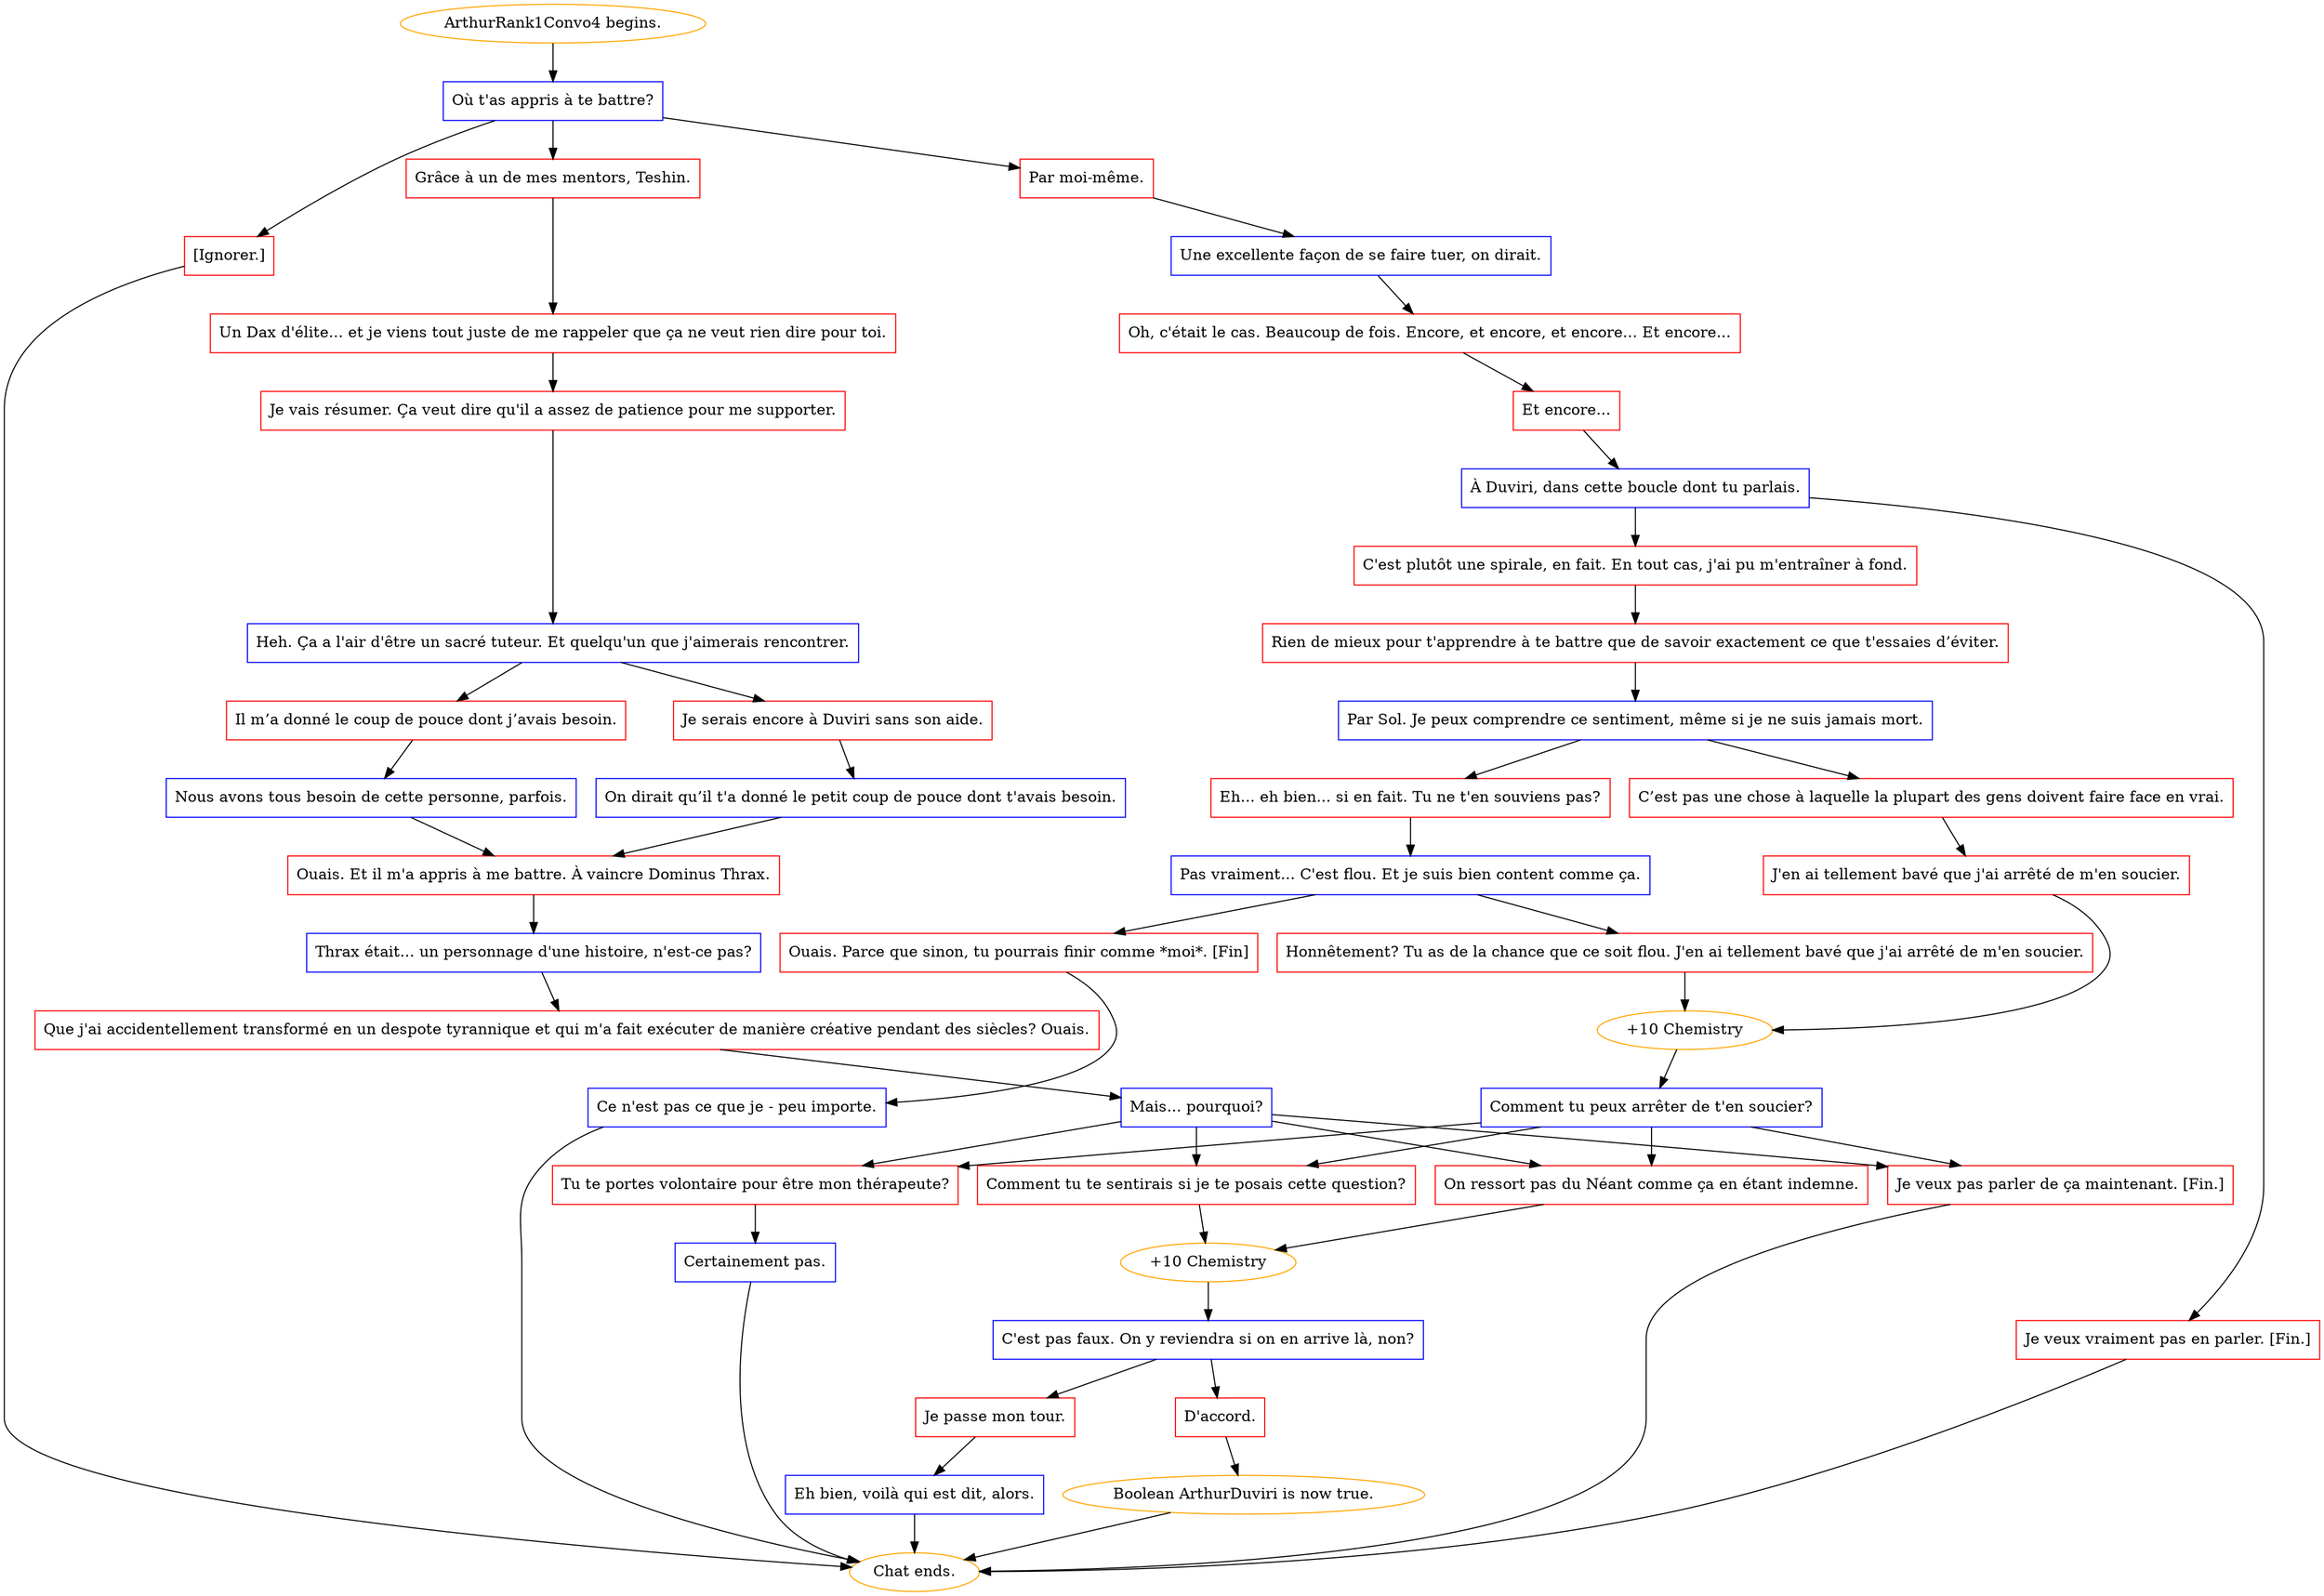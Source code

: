 digraph {
	"ArthurRank1Convo4 begins." [color=orange];
		"ArthurRank1Convo4 begins." -> j1215311533;
	j1215311533 [label="Où t'as appris à te battre?",shape=box,color=blue];
		j1215311533 -> j967190489;
		j1215311533 -> j788425135;
		j1215311533 -> j4177999804;
	j967190489 [label="Par moi-même.",shape=box,color=red];
		j967190489 -> j100539358;
	j788425135 [label="Grâce à un de mes mentors, Teshin.",shape=box,color=red];
		j788425135 -> j2863389209;
	j4177999804 [label="[Ignorer.]",shape=box,color=red];
		j4177999804 -> "Chat ends.";
	j100539358 [label="Une excellente façon de se faire tuer, on dirait.",shape=box,color=blue];
		j100539358 -> j4263384624;
	j2863389209 [label="Un Dax d'élite... et je viens tout juste de me rappeler que ça ne veut rien dire pour toi.",shape=box,color=red];
		j2863389209 -> j1051042720;
	"Chat ends." [color=orange];
	j4263384624 [label="Oh, c'était le cas. Beaucoup de fois. Encore, et encore, et encore... Et encore...",shape=box,color=red];
		j4263384624 -> j2612058865;
	j1051042720 [label="Je vais résumer. Ça veut dire qu'il a assez de patience pour me supporter.",shape=box,color=red];
		j1051042720 -> j1768173003;
	j2612058865 [label="Et encore...",shape=box,color=red];
		j2612058865 -> j1399241681;
	j1768173003 [label="Heh. Ça a l'air d'être un sacré tuteur. Et quelqu'un que j'aimerais rencontrer.",shape=box,color=blue];
		j1768173003 -> j2331467988;
		j1768173003 -> j3204509517;
	j1399241681 [label="À Duviri, dans cette boucle dont tu parlais.",shape=box,color=blue];
		j1399241681 -> j755343181;
		j1399241681 -> j2532745203;
	j2331467988 [label="Je serais encore à Duviri sans son aide.",shape=box,color=red];
		j2331467988 -> j3750619975;
	j3204509517 [label="Il m’a donné le coup de pouce dont j’avais besoin.",shape=box,color=red];
		j3204509517 -> j366086455;
	j755343181 [label="C'est plutôt une spirale, en fait. En tout cas, j'ai pu m'entraîner à fond.",shape=box,color=red];
		j755343181 -> j2276567714;
	j2532745203 [label="Je veux vraiment pas en parler. [Fin.]",shape=box,color=red];
		j2532745203 -> "Chat ends.";
	j3750619975 [label="On dirait qu’il t'a donné le petit coup de pouce dont t'avais besoin.",shape=box,color=blue];
		j3750619975 -> j2277121200;
	j366086455 [label="Nous avons tous besoin de cette personne, parfois.",shape=box,color=blue];
		j366086455 -> j2277121200;
	j2276567714 [label="Rien de mieux pour t'apprendre à te battre que de savoir exactement ce que t'essaies d’éviter.",shape=box,color=red];
		j2276567714 -> j3482193224;
	j2277121200 [label="Ouais. Et il m'a appris à me battre. À vaincre Dominus Thrax.",shape=box,color=red];
		j2277121200 -> j1538033770;
	j3482193224 [label="Par Sol. Je peux comprendre ce sentiment, même si je ne suis jamais mort.",shape=box,color=blue];
		j3482193224 -> j4123440810;
		j3482193224 -> j2950396833;
	j1538033770 [label="Thrax était... un personnage d'une histoire, n'est-ce pas?",shape=box,color=blue];
		j1538033770 -> j3700762351;
	j4123440810 [label="Eh... eh bien... si en fait. Tu ne t'en souviens pas?",shape=box,color=red];
		j4123440810 -> j2288273231;
	j2950396833 [label="C’est pas une chose à laquelle la plupart des gens doivent faire face en vrai.",shape=box,color=red];
		j2950396833 -> j163610502;
	j3700762351 [label="Que j'ai accidentellement transformé en un despote tyrannique et qui m'a fait exécuter de manière créative pendant des siècles? Ouais.",shape=box,color=red];
		j3700762351 -> j3049210415;
	j2288273231 [label="Pas vraiment... C'est flou. Et je suis bien content comme ça.",shape=box,color=blue];
		j2288273231 -> j3729072818;
		j2288273231 -> j4094176993;
	j163610502 [label="J'en ai tellement bavé que j'ai arrêté de m'en soucier.",shape=box,color=red];
		j163610502 -> j3607082010;
	j3049210415 [label="Mais... pourquoi?",shape=box,color=blue];
		j3049210415 -> j3997965198;
		j3049210415 -> j225195729;
		j3049210415 -> j3328479644;
		j3049210415 -> j148030831;
	j3729072818 [label="Ouais. Parce que sinon, tu pourrais finir comme *moi*. [Fin]",shape=box,color=red];
		j3729072818 -> j217290217;
	j4094176993 [label="Honnêtement? Tu as de la chance que ce soit flou. J'en ai tellement bavé que j'ai arrêté de m'en soucier.",shape=box,color=red];
		j4094176993 -> j3607082010;
	j3607082010 [label="+10 Chemistry",color=orange];
		j3607082010 -> j2130098694;
	j3997965198 [label="Comment tu te sentirais si je te posais cette question?",shape=box,color=red];
		j3997965198 -> j1971816898;
	j225195729 [label="Tu te portes volontaire pour être mon thérapeute?",shape=box,color=red];
		j225195729 -> j1913337463;
	j3328479644 [label="On ressort pas du Néant comme ça en étant indemne.",shape=box,color=red];
		j3328479644 -> j1971816898;
	j148030831 [label="Je veux pas parler de ça maintenant. [Fin.]",shape=box,color=red];
		j148030831 -> "Chat ends.";
	j217290217 [label="Ce n'est pas ce que je - peu importe.",shape=box,color=blue];
		j217290217 -> "Chat ends.";
	j2130098694 [label="Comment tu peux arrêter de t'en soucier?",shape=box,color=blue];
		j2130098694 -> j3997965198;
		j2130098694 -> j225195729;
		j2130098694 -> j3328479644;
		j2130098694 -> j148030831;
	j1971816898 [label="+10 Chemistry",color=orange];
		j1971816898 -> j643868460;
	j1913337463 [label="Certainement pas.",shape=box,color=blue];
		j1913337463 -> "Chat ends.";
	j643868460 [label="C'est pas faux. On y reviendra si on en arrive là, non?",shape=box,color=blue];
		j643868460 -> j2986524805;
		j643868460 -> j1678346349;
	j2986524805 [label="D'accord.",shape=box,color=red];
		j2986524805 -> j1992354670;
	j1678346349 [label="Je passe mon tour.",shape=box,color=red];
		j1678346349 -> j384495746;
	j1992354670 [label="Boolean ArthurDuviri is now true.",color=orange];
		j1992354670 -> "Chat ends.";
	j384495746 [label="Eh bien, voilà qui est dit, alors.",shape=box,color=blue];
		j384495746 -> "Chat ends.";
}